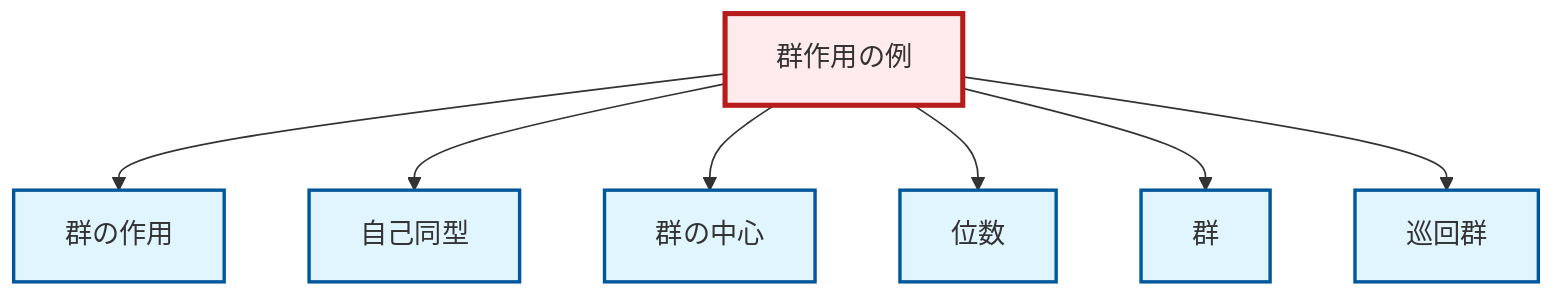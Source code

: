 graph TD
    classDef definition fill:#e1f5fe,stroke:#01579b,stroke-width:2px
    classDef theorem fill:#f3e5f5,stroke:#4a148c,stroke-width:2px
    classDef axiom fill:#fff3e0,stroke:#e65100,stroke-width:2px
    classDef example fill:#e8f5e9,stroke:#1b5e20,stroke-width:2px
    classDef current fill:#ffebee,stroke:#b71c1c,stroke-width:3px
    def-group-action["群の作用"]:::definition
    def-order["位数"]:::definition
    ex-group-action-examples["群作用の例"]:::example
    def-group["群"]:::definition
    def-automorphism["自己同型"]:::definition
    def-center-of-group["群の中心"]:::definition
    def-cyclic-group["巡回群"]:::definition
    ex-group-action-examples --> def-group-action
    ex-group-action-examples --> def-automorphism
    ex-group-action-examples --> def-center-of-group
    ex-group-action-examples --> def-order
    ex-group-action-examples --> def-group
    ex-group-action-examples --> def-cyclic-group
    class ex-group-action-examples current
